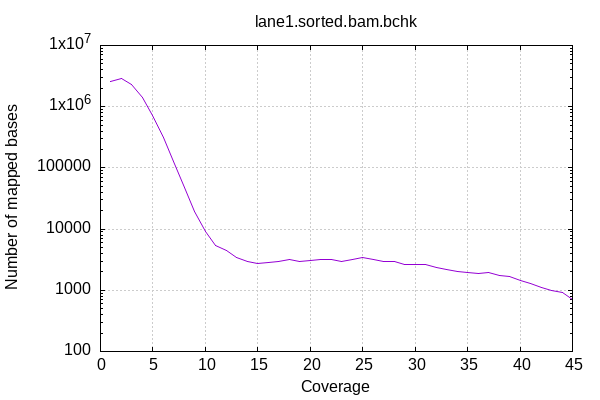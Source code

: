 
            set terminal png size 600,400 truecolor
            set output "data/lane1-plots/coverage.png"
            set grid xtics ytics y2tics back lc rgb "#cccccc"
            set ylabel "Number of mapped bases"
            set xlabel "Coverage"
            set log y
            set style fill solid border -1
            set title "lane1.sorted.bam.bchk" noenhanced
            set xrange [:45]
            plot '-' with lines notitle
        1	2625131
2	2920223
3	2291648
4	1394682
5	706311
6	312660
7	125584
8	47709
9	19545
10	9247
11	5345
12	4435
13	3434
14	3009
15	2728
16	2879
17	2926
18	3147
19	2920
20	3060
21	3171
22	3199
23	3006
24	3241
25	3405
26	3218
27	2988
28	2961
29	2659
30	2632
31	2593
32	2368
33	2178
34	1999
35	1984
36	1892
37	1923
38	1775
39	1707
40	1465
41	1273
42	1122
43	990
44	925
45	697
46	687
47	546
48	480
49	364
50	290
51	215
52	197
53	153
54	117
55	90
56	86
57	58
58	74
59	74
60	71
61	67
62	124
63	127
64	161
65	139
66	152
67	178
68	226
69	224
70	226
71	200
72	244
73	221
74	304
75	357
76	478
77	529
78	505
79	561
80	553
81	478
82	467
83	456
84	453
85	414
86	413
87	390
88	481
89	458
90	436
91	362
92	366
93	328
94	299
95	263
96	272
97	263
98	244
99	249
100	225
101	253
102	236
103	204
104	216
105	186
106	172
107	165
108	158
109	134
110	120
111	128
112	132
113	140
114	140
115	115
116	104
117	105
118	86
119	82
120	57
121	31
122	33
123	30
124	25
125	20
126	14
127	13
128	14
129	11
130	18
131	26
132	8
133	10
134	13
135	7
136	26
137	19
138	18
139	21
140	17
141	18
142	16
143	12
144	7
145	8
146	9
147	4
148	3
149	10
150	6
151	8
152	12
153	10
154	19
155	16
156	12
157	13
158	6
159	2
160	7
161	7
162	5
163	9
164	10
165	9
166	8
167	9
168	9
169	14
170	14
171	26
172	30
173	17
174	13
175	15
176	11
177	13
178	15
179	1
180	5
181	8
182	5
183	8
184	7
185	17
186	10
187	15
188	13
189	13
190	5
191	2
192	7
193	12
194	14
195	16
196	25
197	17
198	18
199	13
200	25
201	19
202	15
203	15
204	18
205	21
206	19
207	24
208	25
209	7
210	6
212	1
213	3
214	2
215	6
216	8
217	7
218	8
219	12
220	8
221	8
222	13
223	8
224	7
225	11
226	4
227	4
228	4
229	7
230	2
231	1
232	3
233	1
234	8
235	5
236	4
237	1
238	1
240	1
243	1
244	1
249	1
252	1
256	1
259	1
260	3
262	1
265	2
268	1
272	2
273	2
274	2
275	1
276	4
277	3
278	2
279	7
345	1
366	1
388	1
391	1
392	8
393	2
394	11
395	6
end
